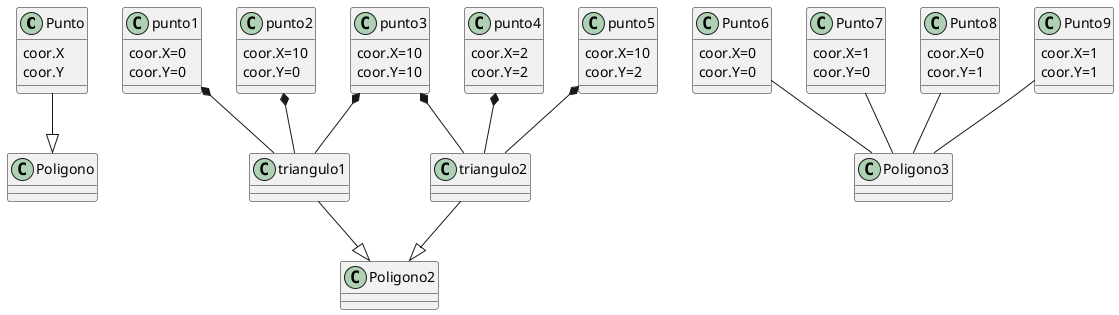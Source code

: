 @startuml
'C1

Punto --|> Poligono
Punto : coor.X
Punto : coor.Y


'C2

triangulo1 --|> Poligono2
punto1 *-- triangulo1
punto1 : coor.X=0
punto1 : coor.Y=0
punto2 *-- triangulo1
punto2 : coor.X=10
punto2 : coor.Y=0
punto3 *-- triangulo1
punto3 : coor.X=10
punto3 : coor.Y=10

triangulo2 --|> Poligono2
punto4 *-- triangulo2
punto4 : coor.X=2
punto4 : coor.Y=2
punto5 *-- triangulo2
punto5 : coor.X=10
punto5 : coor.Y=2
punto3 *-- triangulo2


'C3

Punto6 -- Poligono3
Punto6 : coor.X=0
Punto6 : coor.Y=0

Punto7 -- Poligono3
Punto7 : coor.X=1
Punto7 : coor.Y=0

Punto8 -- Poligono3
Punto8 : coor.X=0
Punto8 : coor.Y=1

Punto9 -- Poligono3
Punto9 : coor.X=1
Punto9 : coor.Y=1

@enduml